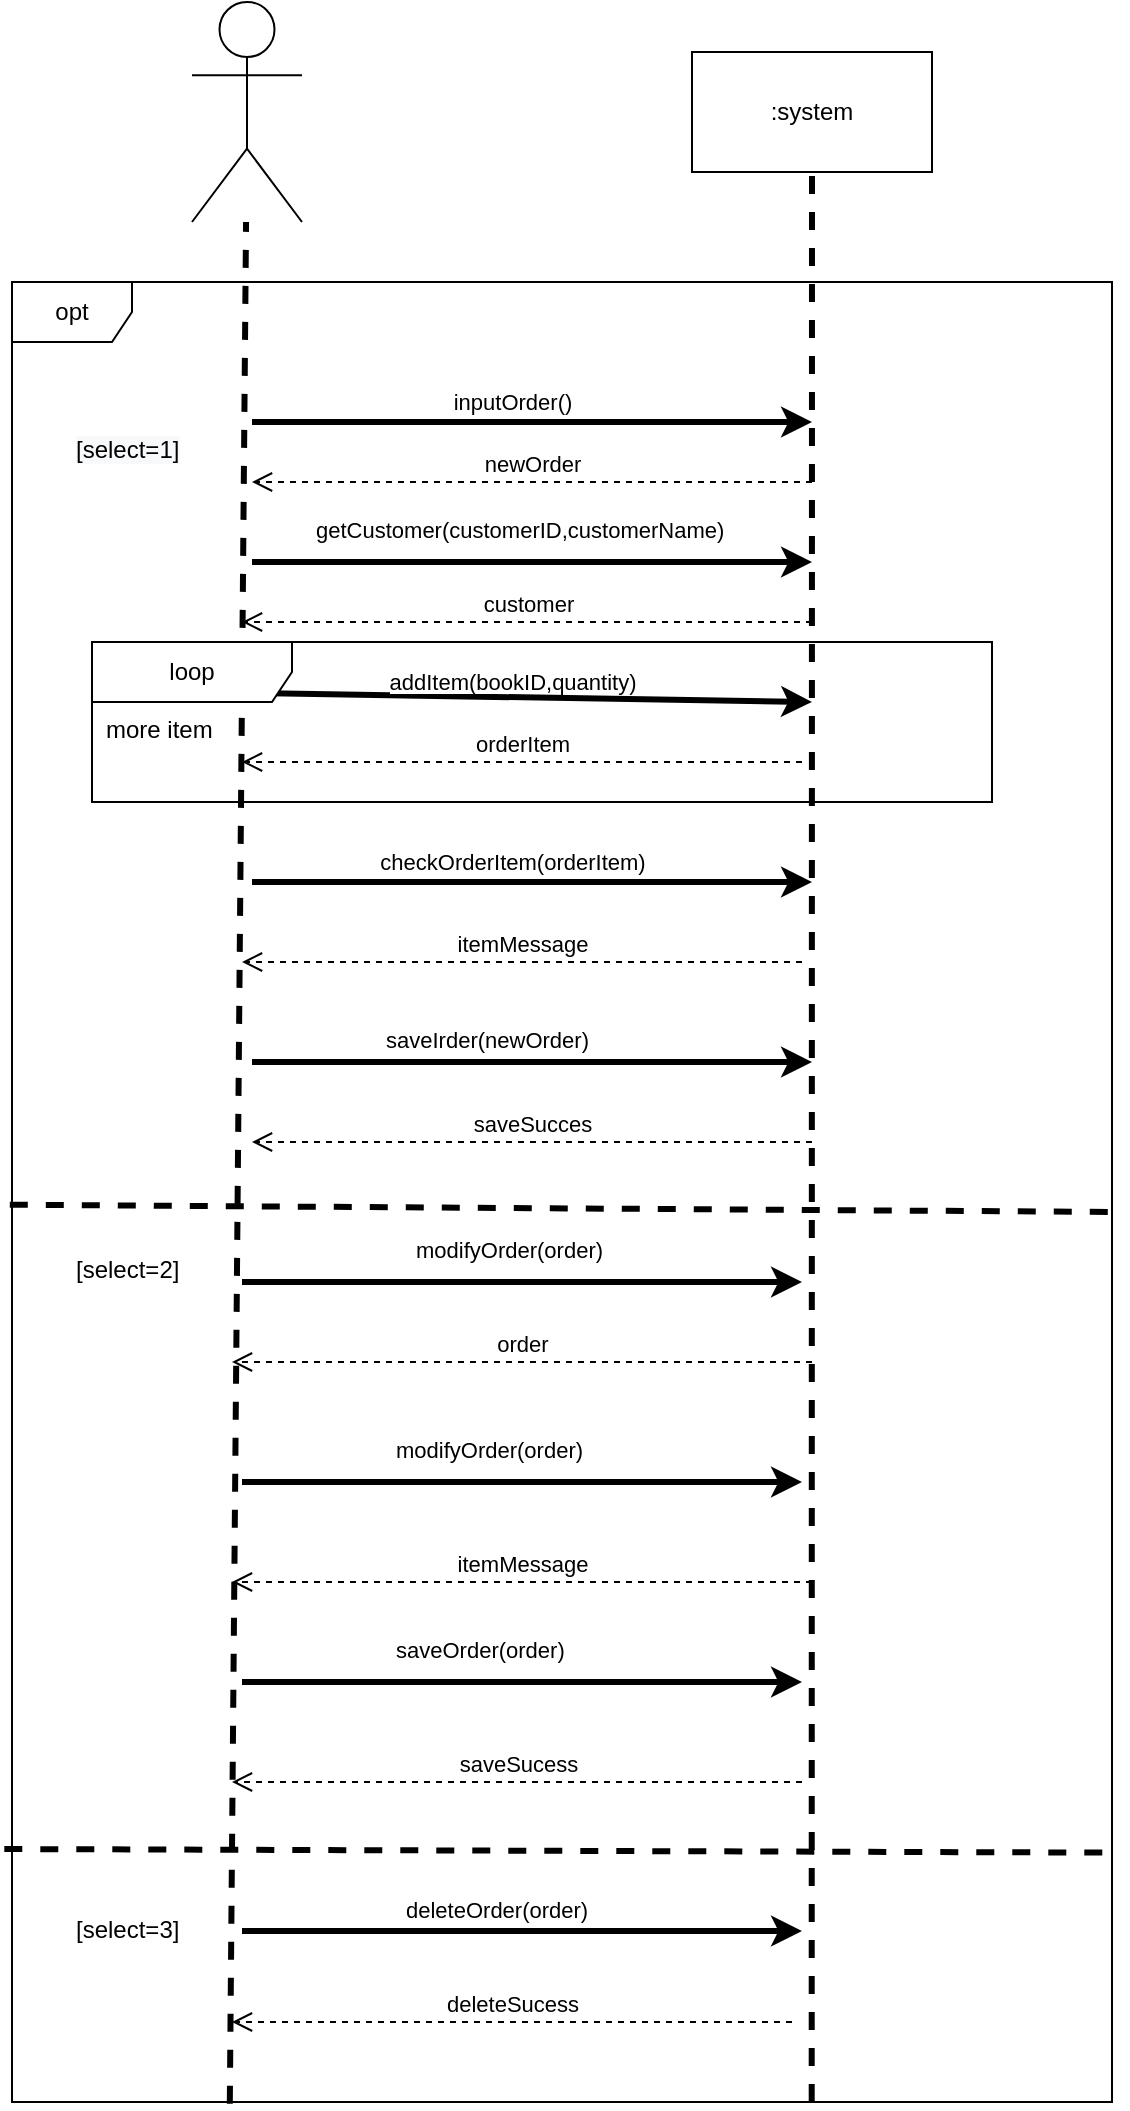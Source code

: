 <mxfile version="17.4.5" type="device"><diagram id="ElrH-OE5O-GYwm52NIfL" name="第1頁"><mxGraphModel dx="1422" dy="794" grid="1" gridSize="10" guides="1" tooltips="1" connect="1" arrows="1" fold="1" page="1" pageScale="1" pageWidth="827" pageHeight="1169" math="0" shadow="0"><root><mxCell id="0"/><mxCell id="1" parent="0"/><mxCell id="dY9EqUlyR9zaVnt4c68W-10" value="opt" style="shape=umlFrame;whiteSpace=wrap;html=1;" vertex="1" parent="1"><mxGeometry x="60" y="220" width="550" height="910" as="geometry"/></mxCell><mxCell id="dY9EqUlyR9zaVnt4c68W-1" value="" style="shape=umlActor;verticalLabelPosition=bottom;verticalAlign=top;html=1;outlineConnect=0;" vertex="1" parent="1"><mxGeometry x="150" y="80" width="55" height="110" as="geometry"/></mxCell><mxCell id="dY9EqUlyR9zaVnt4c68W-6" value=":system" style="rounded=0;whiteSpace=wrap;html=1;" vertex="1" parent="1"><mxGeometry x="400" y="105" width="120" height="60" as="geometry"/></mxCell><mxCell id="dY9EqUlyR9zaVnt4c68W-9" value="" style="endArrow=none;dashed=1;html=1;rounded=0;endSize=6;sourcePerimeterSpacing=0;strokeWidth=3;jumpSize=6;exitX=0.198;exitY=1.001;exitDx=0;exitDy=0;exitPerimeter=0;" edge="1" parent="1" source="dY9EqUlyR9zaVnt4c68W-10" target="dY9EqUlyR9zaVnt4c68W-1"><mxGeometry width="50" height="50" relative="1" as="geometry"><mxPoint x="170" y="890" as="sourcePoint"/><mxPoint x="220" y="440" as="targetPoint"/></mxGeometry></mxCell><mxCell id="dY9EqUlyR9zaVnt4c68W-11" value="&lt;span style=&quot;color: rgb(0, 0, 0); font-family: helvetica; font-size: 12px; font-style: normal; font-weight: 400; letter-spacing: normal; text-align: left; text-indent: 0px; text-transform: none; word-spacing: 0px; background-color: rgb(248, 249, 250); display: inline; float: none;&quot;&gt;[select=1]&lt;/span&gt;" style="text;whiteSpace=wrap;html=1;" vertex="1" parent="1"><mxGeometry x="90" y="290" width="80" height="30" as="geometry"/></mxCell><mxCell id="dY9EqUlyR9zaVnt4c68W-14" value="" style="endArrow=none;dashed=1;html=1;rounded=0;endSize=6;sourcePerimeterSpacing=0;strokeWidth=3;jumpSize=6;exitX=-0.002;exitY=0.507;exitDx=0;exitDy=0;exitPerimeter=0;entryX=1.009;entryY=0.511;entryDx=0;entryDy=0;entryPerimeter=0;" edge="1" parent="1" source="dY9EqUlyR9zaVnt4c68W-10" target="dY9EqUlyR9zaVnt4c68W-10"><mxGeometry width="50" height="50" relative="1" as="geometry"><mxPoint x="320" y="670" as="sourcePoint"/><mxPoint x="370" y="620" as="targetPoint"/></mxGeometry></mxCell><mxCell id="dY9EqUlyR9zaVnt4c68W-15" value="" style="endArrow=none;dashed=1;html=1;rounded=0;endSize=6;sourcePerimeterSpacing=0;strokeWidth=3;jumpSize=6;exitX=-0.007;exitY=0.861;exitDx=0;exitDy=0;exitPerimeter=0;entryX=1.005;entryY=0.863;entryDx=0;entryDy=0;entryPerimeter=0;" edge="1" parent="1" source="dY9EqUlyR9zaVnt4c68W-10" target="dY9EqUlyR9zaVnt4c68W-10"><mxGeometry width="50" height="50" relative="1" as="geometry"><mxPoint x="320" y="670" as="sourcePoint"/><mxPoint x="370" y="620" as="targetPoint"/></mxGeometry></mxCell><mxCell id="dY9EqUlyR9zaVnt4c68W-16" value="" style="endArrow=none;dashed=1;html=1;rounded=0;endSize=6;sourcePerimeterSpacing=0;strokeWidth=3;jumpSize=6;entryX=0.5;entryY=1;entryDx=0;entryDy=0;exitX=0.727;exitY=1;exitDx=0;exitDy=0;exitPerimeter=0;" edge="1" parent="1" source="dY9EqUlyR9zaVnt4c68W-10" target="dY9EqUlyR9zaVnt4c68W-6"><mxGeometry width="50" height="50" relative="1" as="geometry"><mxPoint x="460" y="910" as="sourcePoint"/><mxPoint x="370" y="420" as="targetPoint"/></mxGeometry></mxCell><mxCell id="dY9EqUlyR9zaVnt4c68W-17" value="" style="endArrow=classic;html=1;rounded=0;endSize=6;sourcePerimeterSpacing=0;strokeWidth=3;jumpSize=6;" edge="1" parent="1"><mxGeometry width="50" height="50" relative="1" as="geometry"><mxPoint x="180" y="290" as="sourcePoint"/><mxPoint x="460" y="290" as="targetPoint"/></mxGeometry></mxCell><mxCell id="dY9EqUlyR9zaVnt4c68W-18" value="" style="endArrow=classic;html=1;rounded=0;endSize=6;sourcePerimeterSpacing=0;strokeWidth=3;jumpSize=6;" edge="1" parent="1"><mxGeometry width="50" height="50" relative="1" as="geometry"><mxPoint x="180" y="610" as="sourcePoint"/><mxPoint x="460" y="610" as="targetPoint"/></mxGeometry></mxCell><mxCell id="dY9EqUlyR9zaVnt4c68W-19" value="" style="endArrow=classic;html=1;rounded=0;endSize=6;sourcePerimeterSpacing=0;strokeWidth=3;jumpSize=6;" edge="1" parent="1"><mxGeometry width="50" height="50" relative="1" as="geometry"><mxPoint x="180" y="520" as="sourcePoint"/><mxPoint x="460" y="520" as="targetPoint"/></mxGeometry></mxCell><mxCell id="dY9EqUlyR9zaVnt4c68W-27" value="checkOrderItem(orderItem)" style="edgeLabel;html=1;align=center;verticalAlign=middle;resizable=0;points=[];" vertex="1" connectable="0" parent="dY9EqUlyR9zaVnt4c68W-19"><mxGeometry x="-0.179" relative="1" as="geometry"><mxPoint x="15" y="-10" as="offset"/></mxGeometry></mxCell><mxCell id="dY9EqUlyR9zaVnt4c68W-20" value="" style="endArrow=classic;html=1;rounded=0;endSize=6;sourcePerimeterSpacing=0;strokeWidth=3;jumpSize=6;exitX=0.116;exitY=0.313;exitDx=0;exitDy=0;exitPerimeter=0;" edge="1" parent="1" source="dY9EqUlyR9zaVnt4c68W-24"><mxGeometry width="50" height="50" relative="1" as="geometry"><mxPoint x="180" y="430" as="sourcePoint"/><mxPoint x="460" y="430" as="targetPoint"/></mxGeometry></mxCell><mxCell id="dY9EqUlyR9zaVnt4c68W-21" value="" style="endArrow=classic;html=1;rounded=0;endSize=6;sourcePerimeterSpacing=0;strokeWidth=3;jumpSize=6;" edge="1" parent="1"><mxGeometry width="50" height="50" relative="1" as="geometry"><mxPoint x="180" y="360" as="sourcePoint"/><mxPoint x="460" y="360" as="targetPoint"/></mxGeometry></mxCell><mxCell id="dY9EqUlyR9zaVnt4c68W-22" value="&lt;span style=&quot;font-size: 11px ; background-color: rgb(255 , 255 , 255)&quot;&gt;inputOrder()&lt;/span&gt;" style="text;html=1;align=center;verticalAlign=middle;resizable=0;points=[];autosize=1;strokeColor=none;fillColor=none;" vertex="1" parent="1"><mxGeometry x="270" y="270" width="80" height="20" as="geometry"/></mxCell><mxCell id="dY9EqUlyR9zaVnt4c68W-23" value="&lt;span style=&quot;color: rgb(0, 0, 0); font-family: helvetica; font-size: 11px; font-style: normal; font-weight: 400; letter-spacing: normal; text-align: center; text-indent: 0px; text-transform: none; word-spacing: 0px; background-color: rgb(255, 255, 255); display: inline; float: none;&quot;&gt;getCustomer(customerID,customerName)&lt;/span&gt;" style="text;whiteSpace=wrap;html=1;" vertex="1" parent="1"><mxGeometry x="210" y="330" width="250" height="30" as="geometry"/></mxCell><mxCell id="dY9EqUlyR9zaVnt4c68W-24" value="&lt;span&gt;loop&lt;/span&gt;" style="shape=umlFrame;whiteSpace=wrap;html=1;width=100;height=30;" vertex="1" parent="1"><mxGeometry x="100" y="400" width="450" height="80" as="geometry"/></mxCell><mxCell id="dY9EqUlyR9zaVnt4c68W-25" value="more item" style="text" vertex="1" parent="1"><mxGeometry x="105" y="430" width="100" height="20" as="geometry"/></mxCell><mxCell id="dY9EqUlyR9zaVnt4c68W-26" value="&lt;span style=&quot;font-size: 11px ; background-color: rgb(255 , 255 , 255)&quot;&gt;addItem(bookID,quantity)&lt;/span&gt;" style="text;html=1;align=center;verticalAlign=middle;resizable=0;points=[];autosize=1;strokeColor=none;fillColor=none;" vertex="1" parent="1"><mxGeometry x="235" y="410" width="150" height="20" as="geometry"/></mxCell><mxCell id="dY9EqUlyR9zaVnt4c68W-28" value="&lt;span style=&quot;color: rgb(0, 0, 0); font-family: helvetica; font-size: 11px; font-style: normal; font-weight: 400; letter-spacing: normal; text-align: center; text-indent: 0px; text-transform: none; word-spacing: 0px; background-color: rgb(255, 255, 255); display: inline; float: none;&quot;&gt;saveIrder(newOrder)&lt;/span&gt;" style="text;whiteSpace=wrap;html=1;" vertex="1" parent="1"><mxGeometry x="245" y="585" width="140" height="30" as="geometry"/></mxCell><mxCell id="dY9EqUlyR9zaVnt4c68W-29" value="&lt;span style=&quot;color: rgb(0, 0, 0); font-family: helvetica; font-size: 12px; font-style: normal; font-weight: 400; letter-spacing: normal; text-align: left; text-indent: 0px; text-transform: none; word-spacing: 0px; background-color: rgb(255, 255, 255); display: inline; float: none;&quot;&gt;[select=2]&lt;/span&gt;" style="text;whiteSpace=wrap;html=1;" vertex="1" parent="1"><mxGeometry x="90" y="700" width="80" height="30" as="geometry"/></mxCell><mxCell id="dY9EqUlyR9zaVnt4c68W-30" value="&lt;span style=&quot;color: rgb(0, 0, 0); font-family: helvetica; font-size: 12px; font-style: normal; font-weight: 400; letter-spacing: normal; text-align: left; text-indent: 0px; text-transform: none; word-spacing: 0px; background-color: rgb(255, 255, 255); display: inline; float: none;&quot;&gt;[select=3]&lt;/span&gt;" style="text;whiteSpace=wrap;html=1;" vertex="1" parent="1"><mxGeometry x="90" y="1030" width="80" height="30" as="geometry"/></mxCell><mxCell id="dY9EqUlyR9zaVnt4c68W-38" value="newOrder" style="html=1;verticalAlign=bottom;endArrow=open;dashed=1;endSize=8;" edge="1" parent="1"><mxGeometry relative="1" as="geometry"><mxPoint x="460" y="320.001" as="sourcePoint"/><mxPoint x="180" y="320.001" as="targetPoint"/></mxGeometry></mxCell><mxCell id="dY9EqUlyR9zaVnt4c68W-39" value="customer" style="html=1;verticalAlign=bottom;endArrow=open;dashed=1;endSize=8;" edge="1" parent="1"><mxGeometry relative="1" as="geometry"><mxPoint x="460" y="390" as="sourcePoint"/><mxPoint x="175" y="390.0" as="targetPoint"/></mxGeometry></mxCell><mxCell id="dY9EqUlyR9zaVnt4c68W-40" value="orderItem" style="html=1;verticalAlign=bottom;endArrow=open;dashed=1;endSize=8;" edge="1" parent="1"><mxGeometry relative="1" as="geometry"><mxPoint x="455" y="460.001" as="sourcePoint"/><mxPoint x="175" y="460.001" as="targetPoint"/></mxGeometry></mxCell><mxCell id="dY9EqUlyR9zaVnt4c68W-41" value="itemMessage" style="html=1;verticalAlign=bottom;endArrow=open;dashed=1;endSize=8;" edge="1" parent="1"><mxGeometry relative="1" as="geometry"><mxPoint x="455" y="560.004" as="sourcePoint"/><mxPoint x="175" y="560.004" as="targetPoint"/></mxGeometry></mxCell><mxCell id="dY9EqUlyR9zaVnt4c68W-42" value="saveSucces" style="html=1;verticalAlign=bottom;endArrow=open;dashed=1;endSize=8;" edge="1" parent="1"><mxGeometry relative="1" as="geometry"><mxPoint x="460" y="649.995" as="sourcePoint"/><mxPoint x="180" y="649.995" as="targetPoint"/></mxGeometry></mxCell><mxCell id="dY9EqUlyR9zaVnt4c68W-43" value="" style="endArrow=classic;html=1;rounded=0;endSize=6;sourcePerimeterSpacing=0;strokeWidth=3;jumpSize=6;" edge="1" parent="1"><mxGeometry width="50" height="50" relative="1" as="geometry"><mxPoint x="175" y="720" as="sourcePoint"/><mxPoint x="455" y="720" as="targetPoint"/></mxGeometry></mxCell><mxCell id="dY9EqUlyR9zaVnt4c68W-44" value="" style="endArrow=classic;html=1;rounded=0;endSize=6;sourcePerimeterSpacing=0;strokeWidth=3;jumpSize=6;" edge="1" parent="1"><mxGeometry width="50" height="50" relative="1" as="geometry"><mxPoint x="175" y="820" as="sourcePoint"/><mxPoint x="455" y="820" as="targetPoint"/></mxGeometry></mxCell><mxCell id="dY9EqUlyR9zaVnt4c68W-45" value="" style="endArrow=classic;html=1;rounded=0;endSize=6;sourcePerimeterSpacing=0;strokeWidth=3;jumpSize=6;" edge="1" parent="1"><mxGeometry width="50" height="50" relative="1" as="geometry"><mxPoint x="175" y="920" as="sourcePoint"/><mxPoint x="455" y="920" as="targetPoint"/></mxGeometry></mxCell><mxCell id="dY9EqUlyR9zaVnt4c68W-46" value="&lt;span style=&quot;color: rgb(0, 0, 0); font-family: helvetica; font-size: 11px; font-style: normal; font-weight: 400; letter-spacing: normal; text-align: center; text-indent: 0px; text-transform: none; word-spacing: 0px; background-color: rgb(255, 255, 255); display: inline; float: none;&quot;&gt;modifyOrder(order)&lt;/span&gt;" style="text;whiteSpace=wrap;html=1;" vertex="1" parent="1"><mxGeometry x="260" y="690" width="130" height="30" as="geometry"/></mxCell><mxCell id="dY9EqUlyR9zaVnt4c68W-47" value="&lt;span style=&quot;color: rgb(0, 0, 0); font-family: helvetica; font-size: 11px; font-style: normal; font-weight: 400; letter-spacing: normal; text-align: center; text-indent: 0px; text-transform: none; word-spacing: 0px; background-color: rgb(255, 255, 255); display: inline; float: none;&quot;&gt;modifyOrder(order)&lt;/span&gt;" style="text;whiteSpace=wrap;html=1;" vertex="1" parent="1"><mxGeometry x="250" y="790" width="130" height="30" as="geometry"/></mxCell><mxCell id="dY9EqUlyR9zaVnt4c68W-48" value="&lt;span style=&quot;color: rgb(0, 0, 0); font-family: helvetica; font-size: 11px; font-style: normal; font-weight: 400; letter-spacing: normal; text-align: center; text-indent: 0px; text-transform: none; word-spacing: 0px; background-color: rgb(255, 255, 255); display: inline; float: none;&quot;&gt;saveOrder(order)&lt;/span&gt;" style="text;whiteSpace=wrap;html=1;" vertex="1" parent="1"><mxGeometry x="250" y="890" width="120" height="30" as="geometry"/></mxCell><mxCell id="dY9EqUlyR9zaVnt4c68W-49" value="order" style="html=1;verticalAlign=bottom;endArrow=open;dashed=1;endSize=8;" edge="1" parent="1"><mxGeometry relative="1" as="geometry"><mxPoint x="460" y="760" as="sourcePoint"/><mxPoint x="170" y="759.996" as="targetPoint"/></mxGeometry></mxCell><mxCell id="dY9EqUlyR9zaVnt4c68W-50" value="itemMessage" style="html=1;verticalAlign=bottom;endArrow=open;dashed=1;endSize=8;" edge="1" parent="1"><mxGeometry relative="1" as="geometry"><mxPoint x="460" y="870" as="sourcePoint"/><mxPoint x="170" y="869.996" as="targetPoint"/></mxGeometry></mxCell><mxCell id="dY9EqUlyR9zaVnt4c68W-51" value="saveSucess" style="html=1;verticalAlign=bottom;endArrow=open;dashed=1;endSize=8;" edge="1" parent="1"><mxGeometry relative="1" as="geometry"><mxPoint x="455" y="970" as="sourcePoint"/><mxPoint x="170" y="970.001" as="targetPoint"/></mxGeometry></mxCell><mxCell id="dY9EqUlyR9zaVnt4c68W-52" value="" style="endArrow=classic;html=1;rounded=0;endSize=6;sourcePerimeterSpacing=0;strokeWidth=3;jumpSize=6;" edge="1" parent="1"><mxGeometry width="50" height="50" relative="1" as="geometry"><mxPoint x="175" y="1044.5" as="sourcePoint"/><mxPoint x="455" y="1044.5" as="targetPoint"/></mxGeometry></mxCell><mxCell id="dY9EqUlyR9zaVnt4c68W-53" value="&lt;span style=&quot;color: rgb(0, 0, 0); font-family: helvetica; font-size: 11px; font-style: normal; font-weight: 400; letter-spacing: normal; text-align: center; text-indent: 0px; text-transform: none; word-spacing: 0px; background-color: rgb(255, 255, 255); display: inline; float: none;&quot;&gt;deleteOrder(order)&lt;/span&gt;" style="text;whiteSpace=wrap;html=1;" vertex="1" parent="1"><mxGeometry x="255" y="1020" width="120" height="30" as="geometry"/></mxCell><mxCell id="dY9EqUlyR9zaVnt4c68W-54" value="deleteSucess" style="html=1;verticalAlign=bottom;endArrow=open;dashed=1;endSize=8;" edge="1" parent="1"><mxGeometry relative="1" as="geometry"><mxPoint x="450" y="1090.001" as="sourcePoint"/><mxPoint x="170" y="1090.001" as="targetPoint"/></mxGeometry></mxCell></root></mxGraphModel></diagram></mxfile>
